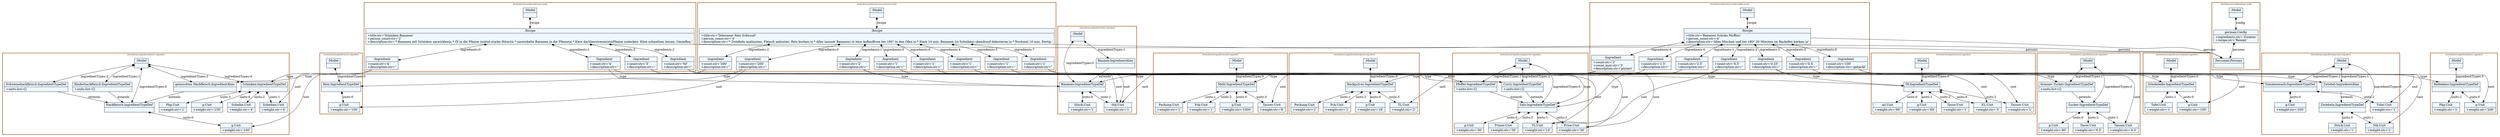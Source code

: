 
    digraph xtext {
    fontname = "Bitstream Vera Sans"
    fontsize = 8
    node[
        shape=record,
        style=filled,
        fillcolor=aliceblue
    ]
    nodesep = 0.3
    edge[dir=black,arrowtail=empty]


subgraph "cluster_./tests/demos/schinken-bananen.recipe" {

        penwidth=2.0
        color=darkorange4;
        label = "./tests/demos/schinken-bananen.recipe";
                    139762761780528;
139762761638464;
139762761658440;
139762761658608;
139762761660064;
139762761662360;

}
139762761780528 -> 139762761638464 [label="recipe" arrowtail=diamond dir=both]
139762761638464 -> 139762760773584 [label="persons" ]
139762760773584[label="{Personen:Persons|}"]
139762761638464 -> 139762761658440 [label="ingredients:0" arrowtail=diamond dir=both]
139762761658440 -> 139762760689200 [label="unit" ]
139762760689200[label="{Scheiben:Unit|+weight:str='4'\l}"]
139762761658440 -> 139762760688864 [label="type" ]
139762760688864 -> 139762760689088 [label="units:0" arrowtail=diamond dir=both]
139762760689088[label="{g:Unit|+weight:str='150'\l}"]
139762760688864 -> 139762760689200 [label="units:1" arrowtail=diamond dir=both]
139762760688864 -> 139762760689256 [label="units:2" arrowtail=diamond dir=both]
139762760689256[label="{Scheibe:Unit|+weight:str='4'\l}"]
139762760688864 -> 139762760689312 [label="units:3" arrowtail=diamond dir=both]
139762760689312[label="{Pkg:Unit|+weight:str='1'\l}"]
139762760688864[label="{Schinken:IngredientTypeDef|}"]
139762761658440[label="{:Ingredient|+count:str='4'\l+description:str=''\l}"]
139762761638464 -> 139762761658608 [label="ingredients:1" arrowtail=diamond dir=both]
139762761658608 -> 139762760584272 [label="unit" ]
139762760584272[label="{Stk:Unit|+weight:str='1'\l}"]
139762761658608 -> 139762760584160 [label="type" ]
139762760584160 -> 139762760583992 [label="units:0" arrowtail=diamond dir=both]
139762760583992[label="{Stück:Unit|+weight:str='1'\l}"]
139762760584160 -> 139762760584272 [label="units:1" arrowtail=diamond dir=both]
139762760584160[label="{Bananen:IngredientTypeDef|}"]
139762761658608[label="{:Ingredient|+count:str='4'\l+description:str=''\l}"]
139762761638464 -> 139762761660064 [label="ingredients:2" arrowtail=diamond dir=both]
139762761660064 -> 139762760771456 [label="unit" ]
139762760771456[label="{g:Unit|+weight:str='200'\l}"]
139762761660064 -> 139762760771064 [label="type" ]
139762760771064 -> 139762760771456 [label="units:0" arrowtail=diamond dir=both]
139762760771064 -> 139762760771344 [label="units:1" arrowtail=diamond dir=both]
139762760771344[label="{Pkg:Unit|+weight:str='1'\l}"]
139762760771064[label="{Reibekäse:IngredientTypeDef|}"]
139762761660064[label="{:Ingredient|+count:str='50'\l+description:str=''\l}"]
139762761638464 -> 139762761662360 [label="ingredients:3" arrowtail=diamond dir=both]
139762761662360 -> 139762760772744 [label="unit" ]
139762760772744[label="{EL:Unit|+weight:str='5'\l}"]
139762761662360 -> 139762760771960 [label="type" ]
139762760771960 -> 139762760772464 [label="units:0" arrowtail=diamond dir=both]
139762760772464[label="{ml:Unit|+weight:str='60'\l}"]
139762760771960 -> 139762760772576 [label="units:1" arrowtail=diamond dir=both]
139762760772576[label="{g:Unit|+weight:str='60'\l}"]
139762760771960 -> 139762760772632 [label="units:2" arrowtail=diamond dir=both]
139762760772632[label="{Tassen:Unit|+weight:str='1'\l}"]
139762760771960 -> 139762760772688 [label="units:3" arrowtail=diamond dir=both]
139762760772688[label="{Tasse:Unit|+weight:str='1'\l}"]
139762760771960 -> 139762760772744 [label="units:4" arrowtail=diamond dir=both]
139762760771960[label="{Öl:IngredientTypeDef|}"]
139762761662360[label="{:Ingredient|+count:str='3'\l+description:str=''\l}"]
139762761638464[label="{:Recipe|+title:str='Schinken Bananen'\l+person_count:str='2'\l+description:str='* Bananen mit Schinken umwicklen\\n * Öl in die Pfanne (mittel-starke Hitze)\\n * umwickelte Bananen in die Pfanne\\n * Käse darüberstreuen\\n\\nPfanne zudecken. Käse schmelzen lassen. Genießen.'\l}"]
139762761780528[label="{:Model|}"]
subgraph "cluster_./tests/demos/bananen-schoko-muffins.recipe" {

        penwidth=2.0
        color=darkorange4;
        label = "./tests/demos/bananen-schoko-muffins.recipe";
                    139762761638128;
139762761638352;
139762761896624;
139762761899648;
139762761898304;
139762761899816;
139762761661408;
139762761661352;
139762761659952;

}
139762761638128 -> 139762761638352 [label="recipe" arrowtail=diamond dir=both]
139762761638352 -> 139762760773584 [label="persons" ]
139762761638352 -> 139762761896624 [label="ingredients:0" arrowtail=diamond dir=both]
139762761896624 -> 139762760690488 [label="unit" ]
139762760690488[label="{Tassen:Unit|+weight:str='8'\l}"]
139762761896624 -> 139762760689984 [label="type" ]
139762760689984 -> 139762760690264 [label="units:0" arrowtail=diamond dir=both]
139762760690264[label="{g:Unit|+weight:str='1000'\l}"]
139762760689984 -> 139762760690376 [label="units:1" arrowtail=diamond dir=both]
139762760690376[label="{Packung:Unit|+weight:str='1'\l}"]
139762760689984 -> 139762760690432 [label="units:2" arrowtail=diamond dir=both]
139762760690432[label="{Pck:Unit|+weight:str='1'\l}"]
139762760689984 -> 139762760690488 [label="units:3" arrowtail=diamond dir=both]
139762760689984[label="{Mehl:IngredientTypeDef|}"]
139762761896624[label="{:Ingredient|+count:str='1.5'\l+description:str=''\l}"]
139762761638352 -> 139762761899648 [label="ingredients:1" arrowtail=diamond dir=both]
139762761899648 -> 139762760627760 [label="unit" ]
139762760627760[label="{TL:Unit|+weight:str='2'\l}"]
139762761899648 -> 139762760627088 [label="type" ]
139762760627088 -> 139762760627536 [label="units:0" arrowtail=diamond dir=both]
139762760627536[label="{g:Unit|+weight:str='16'\l}"]
139762760627088 -> 139762760627648 [label="units:1" arrowtail=diamond dir=both]
139762760627648[label="{Packung:Unit|+weight:str='1'\l}"]
139762760627088 -> 139762760627704 [label="units:2" arrowtail=diamond dir=both]
139762760627704[label="{Pck:Unit|+weight:str='1'\l}"]
139762760627088 -> 139762760627760 [label="units:3" arrowtail=diamond dir=both]
139762760627088[label="{Backpulver:IngredientTypeDef|}"]
139762761899648[label="{:Ingredient|+count:str='2.5'\l+description:str=''\l}"]
139762761638352 -> 139762761898304 [label="ingredients:2" arrowtail=diamond dir=both]
139762761898304 -> 139762760629216 [label="unit" ]
139762760629216[label="{TL:Unit|+weight:str='10'\l}"]
139762761898304 -> 139762760628768 [label="type" ]
139762760628768 -> 139762760629104 [label="units:0" arrowtail=diamond dir=both]
139762760629104[label="{g:Unit|+weight:str='30'\l}"]
139762760628768 -> 139762760629216 [label="units:1" arrowtail=diamond dir=both]
139762760628768 -> 139762760629272 [label="units:2" arrowtail=diamond dir=both]
139762760629272[label="{Prise:Unit|+weight:str='30'\l}"]
139762760628768 -> 139762760629328 [label="units:3" arrowtail=diamond dir=both]
139762760629328[label="{Prisen:Unit|+weight:str='30'\l}"]
139762760628768[label="{Salz:IngredientTypeDef|}"]
139762761898304[label="{:Ingredient|+count:str='0.5'\l+description:str=''\l}"]
139762761638352 -> 139762761899816 [label="ingredients:3" arrowtail=diamond dir=both]
139762761899816 -> 139762760772632 [label="unit" ]
139762761899816 -> 139762760771960 [label="type" ]
139762761899816[label="{:Ingredient|+count:str='0.25'\l+description:str=''\l}"]
139762761638352 -> 139762761661408 [label="ingredients:4" arrowtail=diamond dir=both]
139762761661408 -> 139762760584272 [label="unit" ]
139762761661408 -> 139762760584160 [label="type" ]
139762761661408[label="{:Ingredient|+count:str='2'\l+count_max:str='3'\l+description:str='püriert'\l}"]
139762761638352 -> 139762761661352 [label="ingredients:5" arrowtail=diamond dir=both]
139762761661352 -> 139762760691496 [label="unit" ]
139762760691496[label="{Tassen:Unit|+weight:str='0.5'\l}"]
139762761661352 -> 139762760691272 [label="type" ]
139762760691272 -> 139762760690768 [label="extends" ]
139762760690768 -> 139762760691160 [label="units:0" arrowtail=diamond dir=both]
139762760691160[label="{g:Unit|+weight:str='90'\l}"]
139762760690768 -> 139762760691496 [label="units:1" arrowtail=diamond dir=both]
139762760690768 -> 139762760691552 [label="units:2" arrowtail=diamond dir=both]
139762760691552[label="{Tasse:Unit|+weight:str='0.5'\l}"]
139762760690768[label="{Zucker:IngredientTypeDef|}"]
139762760691272[label="{brauner Zucker:IngredientTypeDef|+units:list=[]\l}"]
139762761661352[label="{:Ingredient|+count:str='0.5'\l+description:str=''\l}"]
139762761638352 -> 139762761659952 [label="ingredients:6" arrowtail=diamond dir=both]
139762761659952 -> 139762760770560 [label="unit" ]
139762760770560[label="{g:Unit|+weight:str='100'\l}"]
139762761659952 -> 139762760770168 [label="type" ]
139762760770168 -> 139762760770560 [label="units:0" arrowtail=diamond dir=both]
139762760770168 -> 139762760770448 [label="units:1" arrowtail=diamond dir=both]
139762760770448[label="{Tafel:Unit|+weight:str='1'\l}"]
139762760770168[label="{Schokolade:IngredientTypeDef|}"]
139762761659952[label="{:Ingredient|+count:str='100'\l+description:str='gehackt'\l}"]
139762761638352[label="{:Recipe|+title:str='Bananen Schoko Muffins'\l+person_count:str='4'\l+description:str='Alles Mischen und bei 180° 20 Minuten im Backofen backen.\\n'\l}"]
139762761638128[label="{:Model|}"]
subgraph "cluster_./tests/demos/teheraner-reis-schuessel.recipe" {

        penwidth=2.0
        color=darkorange4;
        label = "./tests/demos/teheraner-reis-schuessel.recipe";
                    139762761660344;
139762761662136;
139762760581920;
139762760582088;
139762760582256;
139762760582424;
139762760582592;
139762760582760;
139762760582928;
139762760583096;

}
139762761660344 -> 139762761662136 [label="recipe" arrowtail=diamond dir=both]
139762761662136 -> 139762760773584 [label="persons" ]
139762761662136 -> 139762760581920 [label="ingredients:0" arrowtail=diamond dir=both]
139762760581920 -> 139762760687688 [label="unit" ]
139762760687688[label="{g:Unit|+weight:str='100'\l}"]
139762760581920 -> 139762760630224 [label="type" ]
139762760630224 -> 139762760687688 [label="units:0" arrowtail=diamond dir=both]
139762760630224[label="{Reis:IngredientTypeDef|}"]
139762760581920[label="{:Ingredient|+count:str='200'\l+description:str=''\l}"]
139762761662136 -> 139762760582088 [label="ingredients:1" arrowtail=diamond dir=both]
139762760582088 -> 139762760584272 [label="unit" ]
139762760582088 -> 139762760584160 [label="type" ]
139762760582088[label="{:Ingredient|+count:str='2'\l+description:str=''\l}"]
139762761662136 -> 139762760582256 [label="ingredients:2" arrowtail=diamond dir=both]
139762760582256 -> 139762760688640 [label="unit" ]
139762760688640[label="{g:Unit|+weight:str='100'\l}"]
139762760582256 -> 139762760688752 [label="type" ]
139762760688752 -> 139762760688024 [label="extends" ]
139762760688024 -> 139762760688640 [label="units:0" arrowtail=diamond dir=both]
139762760688024[label="{Hackfleisch:IngredientTypeDef|}"]
139762760688752[label="{gemischtes Hackfleisch:IngredientAlias|}"]
139762760582256[label="{:Ingredient|+count:str='200'\l+description:str=''\l}"]
139762761662136 -> 139762760582424 [label="ingredients:3" arrowtail=diamond dir=both]
139762760582424 -> 139762760626640 [label="unit" ]
139762760626640[label="{Tube:Unit|+weight:str='1'\l}"]
139762760582424 -> 139762760626304 [label="type" ]
139762760626304 -> 139762760626528 [label="units:0" arrowtail=diamond dir=both]
139762760626528[label="{g:Unit|+weight:str='200'\l}"]
139762760626304 -> 139762760626640 [label="units:1" arrowtail=diamond dir=both]
139762760626304[label="{Tomatenmark:IngredientTypeDef|}"]
139762760582424[label="{:Ingredient|+count:str='1'\l+description:str=''\l}"]
139762761662136 -> 139762760582592 [label="ingredients:4" arrowtail=diamond dir=both]
139762760582592 -> 139762760629272 [label="unit" ]
139762760582592 -> 139762760628768 [label="type" ]
139762760582592[label="{:Ingredient|+count:str='1'\l+description:str=''\l}"]
139762761662136 -> 139762760582760 [label="ingredients:5" arrowtail=diamond dir=both]
139762760582760 -> 139762760629216 [label="unit" ]
139762760582760 -> 139762760629160 [label="type" ]
139762760629160 -> 139762760628768 [label="extends" ]
139762760629160[label="{Curry:IngredientTypeDef|+units:list=[]\l}"]
139762760582760[label="{:Ingredient|+count:str='1'\l+description:str=''\l}"]
139762761662136 -> 139762760582928 [label="ingredients:6" arrowtail=diamond dir=both]
139762760582928 -> 139762760629272 [label="unit" ]
139762760582928 -> 139762760628936 [label="type" ]
139762760628936 -> 139762760628768 [label="extends" ]
139762760628936[label="{Pfeffer:IngredientTypeDef|+units:list=[]\l}"]
139762760582928[label="{:Ingredient|+count:str='1'\l+description:str=''\l}"]
139762761662136 -> 139762760583096 [label="ingredients:7" arrowtail=diamond dir=both]
139762760583096 -> 139762760626360 [label="unit" ]
139762760626360[label="{Stk:Unit|+weight:str='1'\l}"]
139762760583096 -> 139762760584552 [label="type" ]
139762760584552 -> 139762760584664 [label="extends" ]
139762760584664 -> 139762760626248 [label="units:0" arrowtail=diamond dir=both]
139762760626248[label="{Stück:Unit|+weight:str='1'\l}"]
139762760584664 -> 139762760626360 [label="units:1" arrowtail=diamond dir=both]
139762760584664[label="{Zwiebeln:IngredientTypeDef|}"]
139762760584552[label="{Zwiebel:IngredientAlias|}"]
139762760583096[label="{:Ingredient|+count:str='1'\l+description:str=''\l}"]
139762761662136[label="{:Recipe|+title:str='Teheraner Reis Schüssel'\l+person_count:str='4'\l+description:str='* Zwiebeln andünsten. Fleisch anbraten. Reis kochen.\\n * Alles (ausser Bananen) in eine Auflauffrom bei 180° in den Ofen.\\n * Nach 10 min. Bananen (in Scheiben) obendrauf dekorieren.\\n * Nochmal 10 min. Fertig.'\l}"]
139762761660344[label="{:Model|}"]
subgraph "cluster_./tests/demos/ingredients/obst.ingredient" {

        penwidth=2.0
        color=darkorange4;
        label = "./tests/demos/ingredients/obst.ingredient";
                    139762760583432;
139762760584160;
139762760583992;
139762760584272;
139762760584104;

}
139762760583432 -> 139762760584160 [label="ingredientTypes:0" arrowtail=diamond dir=both]
139762760583432 -> 139762760584104 [label="ingredientTypes:1" arrowtail=diamond dir=both]
139762760584104 -> 139762760584160 [label="extends" ]
139762760584104[label="{Banane:IngredientAlias|}"]
139762760583432[label="{:Model|}"]
subgraph "cluster_./tests/demos/ingredients/gemuese.ingredient" {

        penwidth=2.0
        color=darkorange4;
        label = "./tests/demos/ingredients/gemuese.ingredient";
                    139762760584496;
139762760584664;
139762760626248;
139762760626360;
139762760584552;
139762760626304;
139762760626528;
139762760626640;

}
139762760584496 -> 139762760584664 [label="ingredientTypes:0" arrowtail=diamond dir=both]
139762760584496 -> 139762760584552 [label="ingredientTypes:1" arrowtail=diamond dir=both]
139762760584496 -> 139762760626304 [label="ingredientTypes:2" arrowtail=diamond dir=both]
139762760584496[label="{:Model|}"]
subgraph "cluster_./tests/demos/ingredients/backpulver.ingredient" {

        penwidth=2.0
        color=darkorange4;
        label = "./tests/demos/ingredients/backpulver.ingredient";
                    139762760626752;
139762760627088;
139762760627536;
139762760627648;
139762760627704;
139762760627760;

}
139762760626752 -> 139762760627088 [label="ingredientTypes:0" arrowtail=diamond dir=both]
139762760626752[label="{:Model|}"]
subgraph "cluster_./tests/demos/ingredients/gewuertze.ingredient" {

        penwidth=2.0
        color=darkorange4;
        label = "./tests/demos/ingredients/gewuertze.ingredient";
                    139762760627872;
139762760628768;
139762760629104;
139762760629216;
139762760629272;
139762760629328;
139762760628936;
139762760629160;

}
139762760627872 -> 139762760628768 [label="ingredientTypes:0" arrowtail=diamond dir=both]
139762760627872 -> 139762760628936 [label="ingredientTypes:1" arrowtail=diamond dir=both]
139762760627872 -> 139762760629160 [label="ingredientTypes:2" arrowtail=diamond dir=both]
139762760627872[label="{:Model|}"]
subgraph "cluster_./tests/demos/ingredients/reis.ingredient" {

        penwidth=2.0
        color=darkorange4;
        label = "./tests/demos/ingredients/reis.ingredient";
                    139762760629664;
139762760630224;
139762760687688;

}
139762760629664 -> 139762760630224 [label="ingredientTypes:0" arrowtail=diamond dir=both]
139762760629664[label="{:Model|}"]
subgraph "cluster_./tests/demos/ingredients/fleisch.ingredient" {

        penwidth=2.0
        color=darkorange4;
        label = "./tests/demos/ingredients/fleisch.ingredient";
                    139762760687856;
139762760688024;
139762760688640;
139762760688528;
139762760688696;
139762760688752;
139762760688864;
139762760689088;
139762760689200;
139762760689256;
139762760689312;

}
139762760687856 -> 139762760688024 [label="ingredientTypes:0" arrowtail=diamond dir=both]
139762760687856 -> 139762760688528 [label="ingredientTypes:1" arrowtail=diamond dir=both]
139762760688528 -> 139762760688024 [label="extends" ]
139762760688528[label="{Rinderhackfleisch:IngredientTypeDef|+units:list=[]\l}"]
139762760687856 -> 139762760688696 [label="ingredientTypes:2" arrowtail=diamond dir=both]
139762760688696 -> 139762760688024 [label="extends" ]
139762760688696[label="{Schweinehackfleisch:IngredientTypeDef|+units:list=[]\l}"]
139762760687856 -> 139762760688752 [label="ingredientTypes:3" arrowtail=diamond dir=both]
139762760687856 -> 139762760688864 [label="ingredientTypes:4" arrowtail=diamond dir=both]
139762760687856[label="{:Model|}"]
subgraph "cluster_./tests/demos/ingredients/mehl.ingredient" {

        penwidth=2.0
        color=darkorange4;
        label = "./tests/demos/ingredients/mehl.ingredient";
                    139762760689424;
139762760689984;
139762760690264;
139762760690376;
139762760690432;
139762760690488;

}
139762760689424 -> 139762760689984 [label="ingredientTypes:0" arrowtail=diamond dir=both]
139762760689424[label="{:Model|}"]
subgraph "cluster_./tests/demos/ingredients/zucker.ingredient" {

        penwidth=2.0
        color=darkorange4;
        label = "./tests/demos/ingredients/zucker.ingredient";
                    139762760690600;
139762760690768;
139762760691160;
139762760691496;
139762760691552;
139762760691272;

}
139762760690600 -> 139762760690768 [label="ingredientTypes:0" arrowtail=diamond dir=both]
139762760690600 -> 139762760691272 [label="ingredientTypes:1" arrowtail=diamond dir=both]
139762760690600[label="{:Model|}"]
subgraph "cluster_./tests/demos/ingredients/schokolade.ingredient" {

        penwidth=2.0
        color=darkorange4;
        label = "./tests/demos/ingredients/schokolade.ingredient";
                    139762760769776;
139762760770168;
139762760770560;
139762760770448;

}
139762760769776 -> 139762760770168 [label="ingredientTypes:0" arrowtail=diamond dir=both]
139762760769776[label="{:Model|}"]
subgraph "cluster_./tests/demos/ingredients/kaese.ingredient" {

        penwidth=2.0
        color=darkorange4;
        label = "./tests/demos/ingredients/kaese.ingredient";
                    139762760770672;
139762760771064;
139762760771456;
139762760771344;

}
139762760770672 -> 139762760771064 [label="ingredientTypes:0" arrowtail=diamond dir=both]
139762760770672[label="{:Model|}"]
subgraph "cluster_./tests/demos/ingredients/oel.ingredient" {

        penwidth=2.0
        color=darkorange4;
        label = "./tests/demos/ingredients/oel.ingredient";
                    139762760771568;
139762760771960;
139762760772464;
139762760772576;
139762760772632;
139762760772688;
139762760772744;

}
139762760771568 -> 139762760771960 [label="ingredientTypes:0" arrowtail=diamond dir=both]
139762760771568[label="{:Model|}"]
subgraph "cluster_./tests/demos/config/settings.config" {

        penwidth=2.0
        color=darkorange4;
        label = "./tests/demos/config/settings.config";
                    139762760772520;
139762760773528;
139762760773584;

}
139762760772520 -> 139762760773528 [label="config" arrowtail=diamond dir=both]
139762760773528 -> 139762760773584 [label="persons" arrowtail=diamond dir=both]
139762760773528[label="{german:Config|+ingredients:str='Zutaten'\l+recipe:str='Rezept'\l}"]
139762760772520[label="{:Model|}"]

}
